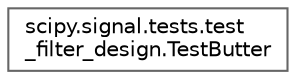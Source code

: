 digraph "Graphical Class Hierarchy"
{
 // LATEX_PDF_SIZE
  bgcolor="transparent";
  edge [fontname=Helvetica,fontsize=10,labelfontname=Helvetica,labelfontsize=10];
  node [fontname=Helvetica,fontsize=10,shape=box,height=0.2,width=0.4];
  rankdir="LR";
  Node0 [id="Node000000",label="scipy.signal.tests.test\l_filter_design.TestButter",height=0.2,width=0.4,color="grey40", fillcolor="white", style="filled",URL="$d2/d49/classscipy_1_1signal_1_1tests_1_1test__filter__design_1_1TestButter.html",tooltip=" "];
}
